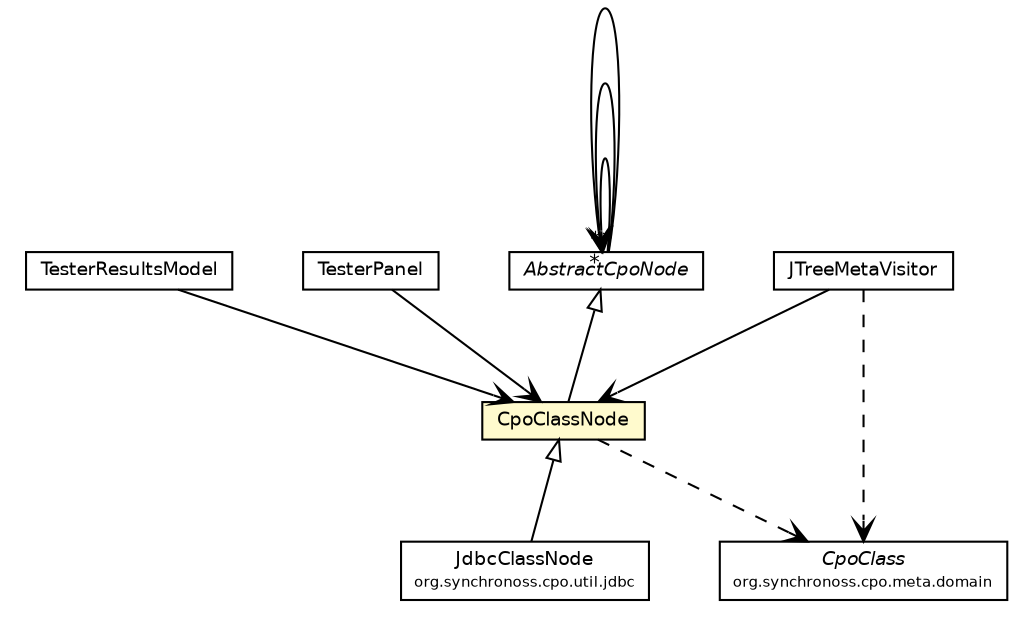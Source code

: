 #!/usr/local/bin/dot
#
# Class diagram 
# Generated by UmlGraph version 4.6 (http://www.spinellis.gr/sw/umlgraph)
#

digraph G {
	edge [fontname="Helvetica",fontsize=10,labelfontname="Helvetica",labelfontsize=10];
	node [fontname="Helvetica",fontsize=10,shape=plaintext];
	// org.synchronoss.cpo.util.TesterResultsModel
	c2512 [label=<<table border="0" cellborder="1" cellspacing="0" cellpadding="2" port="p" href="./TesterResultsModel.html">
		<tr><td><table border="0" cellspacing="0" cellpadding="1">
			<tr><td> TesterResultsModel </td></tr>
		</table></td></tr>
		</table>>, fontname="Helvetica", fontcolor="black", fontsize=9.0];
	// org.synchronoss.cpo.util.TesterPanel
	c2514 [label=<<table border="0" cellborder="1" cellspacing="0" cellpadding="2" port="p" href="./TesterPanel.html">
		<tr><td><table border="0" cellspacing="0" cellpadding="1">
			<tr><td> TesterPanel </td></tr>
		</table></td></tr>
		</table>>, fontname="Helvetica", fontcolor="black", fontsize=9.0];
	// org.synchronoss.cpo.util.JTreeMetaVisitor
	c2522 [label=<<table border="0" cellborder="1" cellspacing="0" cellpadding="2" port="p" href="./JTreeMetaVisitor.html">
		<tr><td><table border="0" cellspacing="0" cellpadding="1">
			<tr><td> JTreeMetaVisitor </td></tr>
		</table></td></tr>
		</table>>, fontname="Helvetica", fontcolor="black", fontsize=9.0];
	// org.synchronoss.cpo.util.CpoClassNode
	c2537 [label=<<table border="0" cellborder="1" cellspacing="0" cellpadding="2" port="p" bgcolor="lemonChiffon" href="./CpoClassNode.html">
		<tr><td><table border="0" cellspacing="0" cellpadding="1">
			<tr><td> CpoClassNode </td></tr>
		</table></td></tr>
		</table>>, fontname="Helvetica", fontcolor="black", fontsize=9.0];
	// org.synchronoss.cpo.util.AbstractCpoNode
	c2549 [label=<<table border="0" cellborder="1" cellspacing="0" cellpadding="2" port="p" href="./AbstractCpoNode.html">
		<tr><td><table border="0" cellspacing="0" cellpadding="1">
			<tr><td><font face="Helvetica-Oblique"> AbstractCpoNode </font></td></tr>
		</table></td></tr>
		</table>>, fontname="Helvetica", fontcolor="black", fontsize=9.0];
	// org.synchronoss.cpo.util.jdbc.JdbcClassNode
	c2559 [label=<<table border="0" cellborder="1" cellspacing="0" cellpadding="2" port="p" href="./jdbc/JdbcClassNode.html">
		<tr><td><table border="0" cellspacing="0" cellpadding="1">
			<tr><td> JdbcClassNode </td></tr>
			<tr><td><font point-size="7.0"> org.synchronoss.cpo.util.jdbc </font></td></tr>
		</table></td></tr>
		</table>>, fontname="Helvetica", fontcolor="black", fontsize=9.0];
	//org.synchronoss.cpo.util.CpoClassNode extends org.synchronoss.cpo.util.AbstractCpoNode
	c2549:p -> c2537:p [dir=back,arrowtail=empty];
	//org.synchronoss.cpo.util.jdbc.JdbcClassNode extends org.synchronoss.cpo.util.CpoClassNode
	c2537:p -> c2559:p [dir=back,arrowtail=empty];
	// org.synchronoss.cpo.util.TesterResultsModel NAVASSOC org.synchronoss.cpo.util.CpoClassNode
	c2512:p -> c2537:p [taillabel="", label="", headlabel="", fontname="Helvetica", fontcolor="black", fontsize=10.0, color="black", arrowhead=open];
	// org.synchronoss.cpo.util.TesterPanel NAVASSOC org.synchronoss.cpo.util.CpoClassNode
	c2514:p -> c2537:p [taillabel="", label="", headlabel="", fontname="Helvetica", fontcolor="black", fontsize=10.0, color="black", arrowhead=open];
	// org.synchronoss.cpo.util.JTreeMetaVisitor NAVASSOC org.synchronoss.cpo.util.CpoClassNode
	c2522:p -> c2537:p [taillabel="", label="", headlabel="", fontname="Helvetica", fontcolor="black", fontsize=10.0, color="black", arrowhead=open];
	// org.synchronoss.cpo.util.AbstractCpoNode NAVASSOC org.synchronoss.cpo.util.AbstractCpoNode
	c2549:p -> c2549:p [taillabel="", label="", headlabel="*", fontname="Helvetica", fontcolor="black", fontsize=10.0, color="black", arrowhead=open];
	// org.synchronoss.cpo.util.AbstractCpoNode NAVASSOC org.synchronoss.cpo.util.AbstractCpoNode
	c2549:p -> c2549:p [taillabel="", label="", headlabel="*", fontname="Helvetica", fontcolor="black", fontsize=10.0, color="black", arrowhead=open];
	// org.synchronoss.cpo.util.AbstractCpoNode NAVASSOC org.synchronoss.cpo.util.AbstractCpoNode
	c2549:p -> c2549:p [taillabel="", label="", headlabel="*", fontname="Helvetica", fontcolor="black", fontsize=10.0, color="black", arrowhead=open];
	// org.synchronoss.cpo.util.JTreeMetaVisitor DEPEND org.synchronoss.cpo.meta.domain.CpoClass
	c2522:p -> c2583:p [taillabel="", label="", headlabel="", fontname="Helvetica", fontcolor="black", fontsize=10.0, color="black", arrowhead=open, style=dashed];
	// org.synchronoss.cpo.util.CpoClassNode DEPEND org.synchronoss.cpo.meta.domain.CpoClass
	c2537:p -> c2583:p [taillabel="", label="", headlabel="", fontname="Helvetica", fontcolor="black", fontsize=10.0, color="black", arrowhead=open, style=dashed];
	// org.synchronoss.cpo.meta.domain.CpoClass
	c2583 [label=<<table border="0" cellborder="1" cellspacing="0" cellpadding="2" port="p" href="http://java.sun.com/j2se/1.4.2/docs/api/org/synchronoss/cpo/meta/domain/CpoClass.html">
		<tr><td><table border="0" cellspacing="0" cellpadding="1">
			<tr><td><font face="Helvetica-Oblique"> CpoClass </font></td></tr>
			<tr><td><font point-size="7.0"> org.synchronoss.cpo.meta.domain </font></td></tr>
		</table></td></tr>
		</table>>, fontname="Helvetica", fontcolor="black", fontsize=9.0];
}


